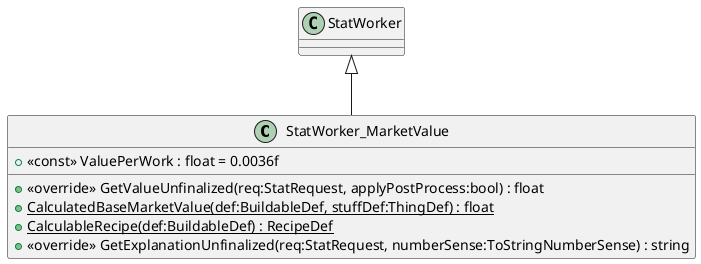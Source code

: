 @startuml
class StatWorker_MarketValue {
    + <<const>> ValuePerWork : float = 0.0036f
    + <<override>> GetValueUnfinalized(req:StatRequest, applyPostProcess:bool) : float
    + {static} CalculatedBaseMarketValue(def:BuildableDef, stuffDef:ThingDef) : float
    + {static} CalculableRecipe(def:BuildableDef) : RecipeDef
    + <<override>> GetExplanationUnfinalized(req:StatRequest, numberSense:ToStringNumberSense) : string
}
StatWorker <|-- StatWorker_MarketValue
@enduml
